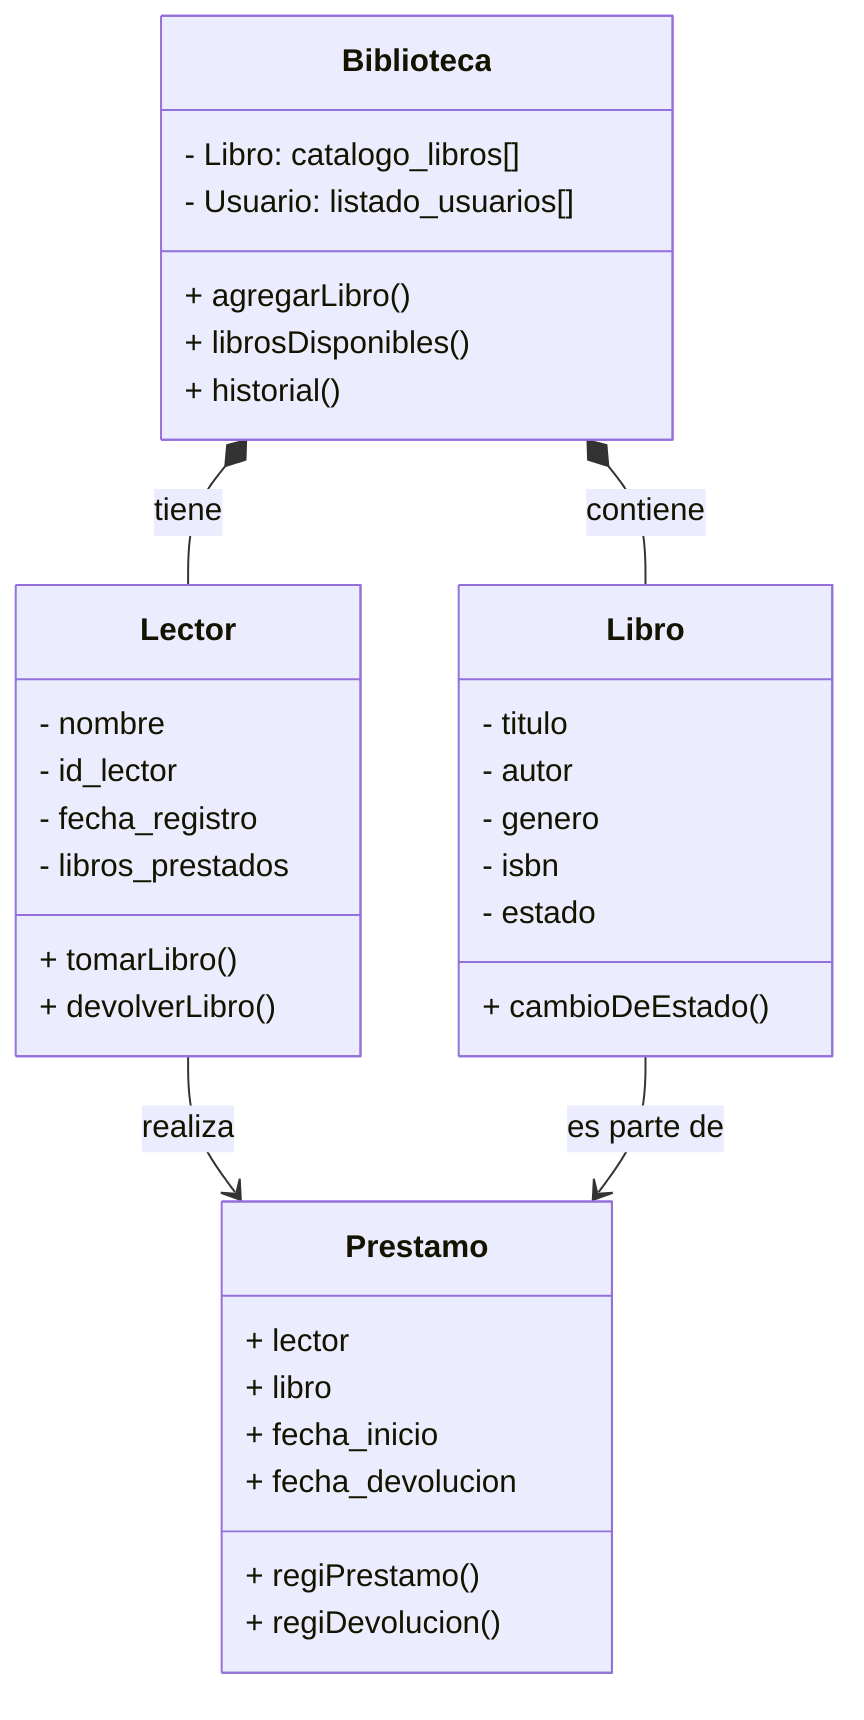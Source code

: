 classDiagram
    class Biblioteca {
        - Libro: catalogo_libros[]
        - Usuario: listado_usuarios[]
        + agregarLibro()
        + librosDisponibles()
        + historial()
    }

    class Libro {
        - titulo
        - autor
        - genero
        - isbn
        - estado
        + cambioDeEstado()
    }

    class Lector {
        - nombre
        - id_lector
        - fecha_registro
        - libros_prestados
        + tomarLibro()
        + devolverLibro()
    }

    class Prestamo {
        + lector
        + libro
        + fecha_inicio
        + fecha_devolucion
        + regiPrestamo()
        + regiDevolucion()
    }

    Biblioteca *-- Libro : contiene
    Biblioteca  *--  Lector : tiene
    Lector  -->  Prestamo : realiza
    Libro  -->  Prestamo : es parte de